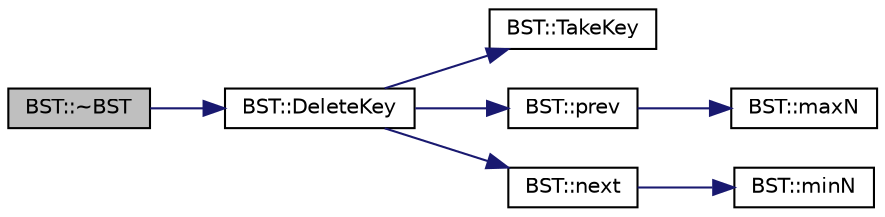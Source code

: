 digraph "BST::~BST"
{
  edge [fontname="Helvetica",fontsize="10",labelfontname="Helvetica",labelfontsize="10"];
  node [fontname="Helvetica",fontsize="10",shape=record];
  rankdir="LR";
  Node1 [label="BST::~BST",height=0.2,width=0.4,color="black", fillcolor="grey75", style="filled" fontcolor="black"];
  Node1 -> Node2 [color="midnightblue",fontsize="10",style="solid",fontname="Helvetica"];
  Node2 [label="BST::DeleteKey",height=0.2,width=0.4,color="black", fillcolor="white", style="filled",URL="$class_b_s_t.html#a9fc8f734b86958c96a3b2896ac6117a3",tooltip="Metoda DeleteKey. "];
  Node2 -> Node3 [color="midnightblue",fontsize="10",style="solid",fontname="Helvetica"];
  Node3 [label="BST::TakeKey",height=0.2,width=0.4,color="black", fillcolor="white", style="filled",URL="$class_b_s_t.html#afdab435b1437c0dc9a99318670658883",tooltip="Metoda TakeKey. "];
  Node2 -> Node4 [color="midnightblue",fontsize="10",style="solid",fontname="Helvetica"];
  Node4 [label="BST::prev",height=0.2,width=0.4,color="black", fillcolor="white", style="filled",URL="$class_b_s_t.html#ac9741aaabbbf9da9bf179c8f8b2430e4",tooltip="Metoda prev. "];
  Node4 -> Node5 [color="midnightblue",fontsize="10",style="solid",fontname="Helvetica"];
  Node5 [label="BST::maxN",height=0.2,width=0.4,color="black", fillcolor="white", style="filled",URL="$class_b_s_t.html#af2d2ab24cf760c680bad9a665e478e09",tooltip="Metoda maxN. "];
  Node2 -> Node6 [color="midnightblue",fontsize="10",style="solid",fontname="Helvetica"];
  Node6 [label="BST::next",height=0.2,width=0.4,color="black", fillcolor="white", style="filled",URL="$class_b_s_t.html#abf32ad40eb28fd4dc67658173eb86e78",tooltip="Metoda next. "];
  Node6 -> Node7 [color="midnightblue",fontsize="10",style="solid",fontname="Helvetica"];
  Node7 [label="BST::minN",height=0.2,width=0.4,color="black", fillcolor="white", style="filled",URL="$class_b_s_t.html#ad4cb87dd7e870ae8bb6a5ee335114fe2",tooltip="Metoda minN. "];
}
